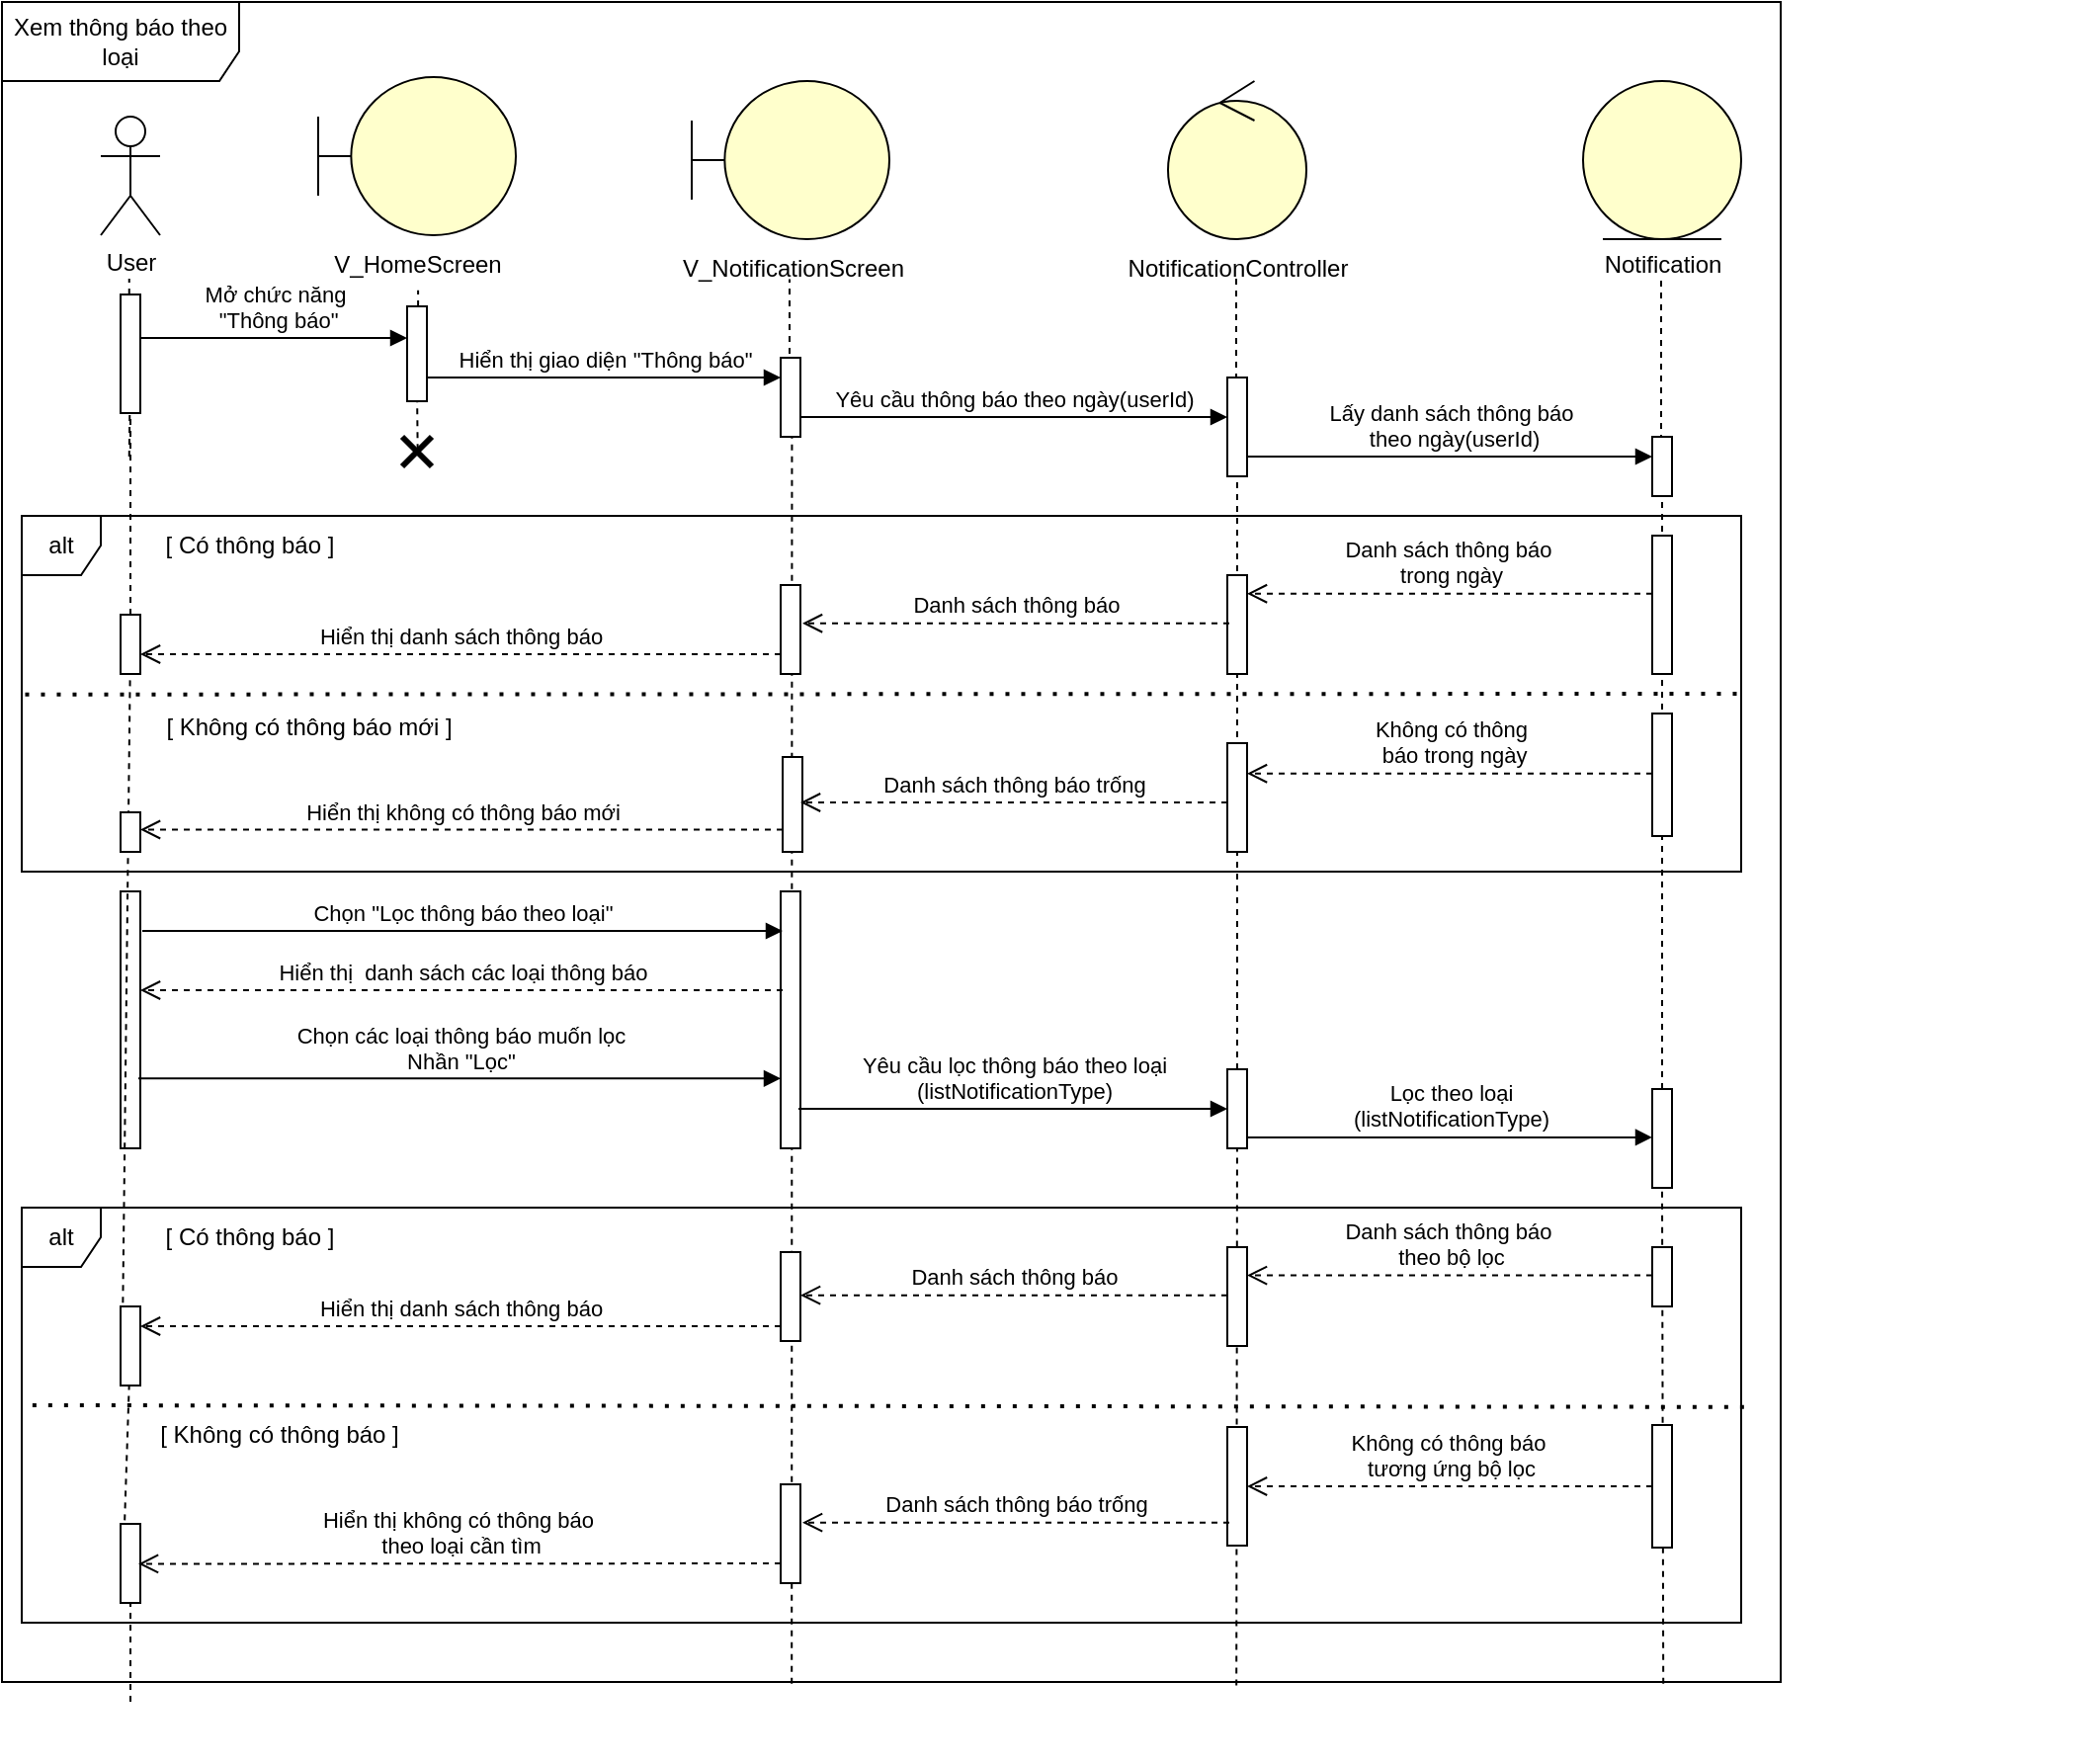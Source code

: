 <mxfile version="27.1.4">
  <diagram name="Trang-1" id="4qzQ0svcoJek6TvUi4AK">
    <mxGraphModel dx="1603" dy="865" grid="1" gridSize="10" guides="1" tooltips="1" connect="1" arrows="1" fold="1" page="1" pageScale="1" pageWidth="827" pageHeight="1169" math="0" shadow="0">
      <root>
        <mxCell id="0" />
        <mxCell id="1" parent="0" />
        <object label="User" id="_n2m5GrVwWuKr_edA70v-1">
          <mxCell style="shape=umlActor;verticalLabelPosition=bottom;verticalAlign=top;html=1;outlineConnect=0;" parent="1" vertex="1">
            <mxGeometry x="860" y="398" width="30" height="60" as="geometry" />
          </mxCell>
        </object>
        <mxCell id="_n2m5GrVwWuKr_edA70v-2" value="" style="endArrow=none;dashed=1;html=1;rounded=0;entryX=0.5;entryY=0.5;entryDx=0;entryDy=0;entryPerimeter=0;" parent="1" source="_n2m5GrVwWuKr_edA70v-63" edge="1">
          <mxGeometry width="50" height="50" relative="1" as="geometry">
            <mxPoint x="874.38" y="570" as="sourcePoint" />
            <mxPoint x="874.38" y="480" as="targetPoint" />
          </mxGeometry>
        </mxCell>
        <mxCell id="_n2m5GrVwWuKr_edA70v-3" value="&lt;div&gt;&amp;nbsp;&lt;/div&gt;" style="shape=umlBoundary;whiteSpace=wrap;html=1;fillColor=light-dark(#FFFFCC,#FFFFCC);" parent="1" vertex="1">
          <mxGeometry x="1159" y="380" width="100" height="80" as="geometry" />
        </mxCell>
        <mxCell id="_n2m5GrVwWuKr_edA70v-4" value="" style="endArrow=none;dashed=1;html=1;rounded=0;entryX=0.572;entryY=1.003;entryDx=0;entryDy=0;entryPerimeter=0;" parent="1" edge="1">
          <mxGeometry width="50" height="50" relative="1" as="geometry">
            <mxPoint x="1208.5" y="530" as="sourcePoint" />
            <mxPoint x="1208.5" y="480.24" as="targetPoint" />
          </mxGeometry>
        </mxCell>
        <mxCell id="_n2m5GrVwWuKr_edA70v-5" value="" style="ellipse;shape=umlControl;whiteSpace=wrap;html=1;fillColor=light-dark(#FFFFCC,#FFFFCC);" parent="1" vertex="1">
          <mxGeometry x="1400" y="380" width="70" height="80" as="geometry" />
        </mxCell>
        <mxCell id="_n2m5GrVwWuKr_edA70v-6" value="" style="endArrow=none;dashed=1;html=1;rounded=0;entryX=0.497;entryY=1.013;entryDx=0;entryDy=0;entryPerimeter=0;" parent="1" edge="1">
          <mxGeometry width="50" height="50" relative="1" as="geometry">
            <mxPoint x="1434.5" y="548.96" as="sourcePoint" />
            <mxPoint x="1434.5" y="480.0" as="targetPoint" />
          </mxGeometry>
        </mxCell>
        <mxCell id="_n2m5GrVwWuKr_edA70v-7" value="" style="ellipse;shape=umlEntity;whiteSpace=wrap;html=1;fillColor=light-dark(#FFFFCC,#FFFFCC);" parent="1" vertex="1">
          <mxGeometry x="1610" y="380" width="80" height="80" as="geometry" />
        </mxCell>
        <mxCell id="_n2m5GrVwWuKr_edA70v-8" value="" style="endArrow=none;dashed=1;html=1;rounded=0;entryX=0.5;entryY=1;entryDx=0;entryDy=0;" parent="1" edge="1">
          <mxGeometry width="50" height="50" relative="1" as="geometry">
            <mxPoint x="1649.5" y="580" as="sourcePoint" />
            <mxPoint x="1649.5" y="480" as="targetPoint" />
          </mxGeometry>
        </mxCell>
        <mxCell id="_n2m5GrVwWuKr_edA70v-9" value="" style="endArrow=none;dashed=1;html=1;rounded=0;entryX=0.5;entryY=0.5;entryDx=0;entryDy=0;entryPerimeter=0;" parent="1" source="_n2m5GrVwWuKr_edA70v-66" target="_n2m5GrVwWuKr_edA70v-63" edge="1">
          <mxGeometry width="50" height="50" relative="1" as="geometry">
            <mxPoint x="875" y="1521" as="sourcePoint" />
            <mxPoint x="1005" y="440" as="targetPoint" />
          </mxGeometry>
        </mxCell>
        <mxCell id="_n2m5GrVwWuKr_edA70v-10" value="" style="endArrow=none;dashed=1;html=1;rounded=0;entryX=0.572;entryY=1.003;entryDx=0;entryDy=0;entryPerimeter=0;exitX=0.444;exitY=1.001;exitDx=0;exitDy=0;exitPerimeter=0;" parent="1" source="_n2m5GrVwWuKr_edA70v-59" target="_n2m5GrVwWuKr_edA70v-11" edge="1">
          <mxGeometry width="50" height="50" relative="1" as="geometry">
            <mxPoint x="1209.72" y="700" as="sourcePoint" />
            <mxPoint x="1161" y="470" as="targetPoint" />
            <Array as="points" />
          </mxGeometry>
        </mxCell>
        <mxCell id="_n2m5GrVwWuKr_edA70v-11" value="" style="html=1;points=[[0,0,0,0,5],[0,1,0,0,-5],[1,0,0,0,5],[1,1,0,0,-5]];perimeter=orthogonalPerimeter;outlineConnect=0;targetShapes=umlLifeline;portConstraint=eastwest;newEdgeStyle={&quot;curved&quot;:0,&quot;rounded&quot;:0};" parent="1" vertex="1">
          <mxGeometry x="1204" y="520" width="10" height="40" as="geometry" />
        </mxCell>
        <mxCell id="_n2m5GrVwWuKr_edA70v-12" value="Hiển thị giao diện &quot;Thông báo&quot;" style="html=1;verticalAlign=bottom;endArrow=block;curved=0;rounded=0;" parent="1" target="_n2m5GrVwWuKr_edA70v-11" edge="1">
          <mxGeometry width="80" relative="1" as="geometry">
            <mxPoint x="1025" y="530" as="sourcePoint" />
            <mxPoint x="1170" y="530" as="targetPoint" />
          </mxGeometry>
        </mxCell>
        <mxCell id="_n2m5GrVwWuKr_edA70v-13" value="Yêu cầu thông báo theo ngày(userId)" style="html=1;verticalAlign=bottom;endArrow=block;curved=0;rounded=0;" parent="1" edge="1">
          <mxGeometry width="80" relative="1" as="geometry">
            <mxPoint x="1214" y="550" as="sourcePoint" />
            <mxPoint x="1430" y="550" as="targetPoint" />
          </mxGeometry>
        </mxCell>
        <mxCell id="_n2m5GrVwWuKr_edA70v-14" value="" style="endArrow=none;dashed=1;html=1;rounded=0;entryX=0.5;entryY=1;entryDx=0;entryDy=0;" parent="1" source="_n2m5GrVwWuKr_edA70v-39" target="_n2m5GrVwWuKr_edA70v-15" edge="1">
          <mxGeometry width="50" height="50" relative="1" as="geometry">
            <mxPoint x="1650" y="1180" as="sourcePoint" />
            <mxPoint x="1650" y="470" as="targetPoint" />
          </mxGeometry>
        </mxCell>
        <mxCell id="_n2m5GrVwWuKr_edA70v-15" value="" style="html=1;points=[[0,0,0,0,5],[0,1,0,0,-5],[1,0,0,0,5],[1,1,0,0,-5]];perimeter=orthogonalPerimeter;outlineConnect=0;targetShapes=umlLifeline;portConstraint=eastwest;newEdgeStyle={&quot;curved&quot;:0,&quot;rounded&quot;:0};" parent="1" vertex="1">
          <mxGeometry x="1645" y="560" width="10" height="30" as="geometry" />
        </mxCell>
        <mxCell id="_n2m5GrVwWuKr_edA70v-16" value="Lấy danh sách thông báo&lt;div&gt;&amp;nbsp;theo ngày(userId)&lt;/div&gt;" style="html=1;verticalAlign=bottom;endArrow=block;curved=0;rounded=0;" parent="1" source="_n2m5GrVwWuKr_edA70v-19" target="_n2m5GrVwWuKr_edA70v-15" edge="1">
          <mxGeometry width="80" relative="1" as="geometry">
            <mxPoint x="1440" y="570" as="sourcePoint" />
            <mxPoint x="1520" y="570" as="targetPoint" />
            <Array as="points">
              <mxPoint x="1530" y="570" />
            </Array>
          </mxGeometry>
        </mxCell>
        <mxCell id="_n2m5GrVwWuKr_edA70v-17" value="" style="html=1;verticalAlign=bottom;endArrow=block;curved=0;rounded=0;" parent="1" target="_n2m5GrVwWuKr_edA70v-19" edge="1">
          <mxGeometry width="80" relative="1" as="geometry">
            <mxPoint x="1440" y="570" as="sourcePoint" />
            <mxPoint x="1645" y="570" as="targetPoint" />
          </mxGeometry>
        </mxCell>
        <mxCell id="_n2m5GrVwWuKr_edA70v-18" value="" style="endArrow=none;dashed=1;html=1;rounded=0;entryX=0.497;entryY=1.013;entryDx=0;entryDy=0;entryPerimeter=0;" parent="1" source="_n2m5GrVwWuKr_edA70v-37" target="_n2m5GrVwWuKr_edA70v-19" edge="1">
          <mxGeometry width="50" height="50" relative="1" as="geometry">
            <mxPoint x="1435" y="1190" as="sourcePoint" />
            <mxPoint x="1435" y="471" as="targetPoint" />
          </mxGeometry>
        </mxCell>
        <mxCell id="_n2m5GrVwWuKr_edA70v-19" value="" style="html=1;points=[[0,0,0,0,5],[0,1,0,0,-5],[1,0,0,0,5],[1,1,0,0,-5]];perimeter=orthogonalPerimeter;outlineConnect=0;targetShapes=umlLifeline;portConstraint=eastwest;newEdgeStyle={&quot;curved&quot;:0,&quot;rounded&quot;:0};" parent="1" vertex="1">
          <mxGeometry x="1430" y="530" width="10" height="50" as="geometry" />
        </mxCell>
        <mxCell id="_n2m5GrVwWuKr_edA70v-20" value="alt" style="shape=umlFrame;whiteSpace=wrap;html=1;pointerEvents=0;width=40;height=30;" parent="1" vertex="1">
          <mxGeometry x="820" y="600" width="870" height="180" as="geometry" />
        </mxCell>
        <mxCell id="_n2m5GrVwWuKr_edA70v-21" value="[ Có thông báo ]" style="text;html=1;align=center;verticalAlign=middle;resizable=0;points=[];autosize=1;strokeColor=none;fillColor=none;" parent="1" vertex="1">
          <mxGeometry x="880" y="600" width="110" height="30" as="geometry" />
        </mxCell>
        <mxCell id="_n2m5GrVwWuKr_edA70v-22" value="" style="html=1;points=[[0,0,0,0,5],[0,1,0,0,-5],[1,0,0,0,5],[1,1,0,0,-5]];perimeter=orthogonalPerimeter;outlineConnect=0;targetShapes=umlLifeline;portConstraint=eastwest;newEdgeStyle={&quot;curved&quot;:0,&quot;rounded&quot;:0};" parent="1" vertex="1">
          <mxGeometry x="1645" y="610" width="10" height="70" as="geometry" />
        </mxCell>
        <mxCell id="_n2m5GrVwWuKr_edA70v-23" value="" style="html=1;points=[[0,0,0,0,5],[0,1,0,0,-5],[1,0,0,0,5],[1,1,0,0,-5]];perimeter=orthogonalPerimeter;outlineConnect=0;targetShapes=umlLifeline;portConstraint=eastwest;newEdgeStyle={&quot;curved&quot;:0,&quot;rounded&quot;:0};" parent="1" vertex="1">
          <mxGeometry x="1430" y="630" width="10" height="50" as="geometry" />
        </mxCell>
        <mxCell id="_n2m5GrVwWuKr_edA70v-24" value="Danh sách thông báo&amp;nbsp;&lt;br&gt;trong ngày" style="html=1;verticalAlign=bottom;endArrow=open;dashed=1;endSize=8;curved=0;rounded=0;" parent="1" edge="1">
          <mxGeometry relative="1" as="geometry">
            <mxPoint x="1645" y="639.38" as="sourcePoint" />
            <mxPoint x="1440" y="639.38" as="targetPoint" />
          </mxGeometry>
        </mxCell>
        <mxCell id="_n2m5GrVwWuKr_edA70v-25" value="" style="html=1;points=[[0,0,0,0,5],[0,1,0,0,-5],[1,0,0,0,5],[1,1,0,0,-5]];perimeter=orthogonalPerimeter;outlineConnect=0;targetShapes=umlLifeline;portConstraint=eastwest;newEdgeStyle={&quot;curved&quot;:0,&quot;rounded&quot;:0};" parent="1" vertex="1">
          <mxGeometry x="1204" y="635" width="10" height="45" as="geometry" />
        </mxCell>
        <mxCell id="_n2m5GrVwWuKr_edA70v-26" value="Danh sách thông báo" style="html=1;verticalAlign=bottom;endArrow=open;dashed=1;endSize=8;curved=0;rounded=0;" parent="1" edge="1">
          <mxGeometry relative="1" as="geometry">
            <mxPoint x="1431" y="654.37" as="sourcePoint" />
            <mxPoint x="1215" y="654.37" as="targetPoint" />
          </mxGeometry>
        </mxCell>
        <mxCell id="_n2m5GrVwWuKr_edA70v-27" value="" style="endArrow=none;dashed=1;html=1;dashPattern=1 3;strokeWidth=2;rounded=0;entryX=1.001;entryY=0.58;entryDx=0;entryDy=0;entryPerimeter=0;exitX=0.002;exitY=0.502;exitDx=0;exitDy=0;exitPerimeter=0;" parent="1" source="_n2m5GrVwWuKr_edA70v-20" edge="1">
          <mxGeometry width="50" height="50" relative="1" as="geometry">
            <mxPoint x="850" y="690" as="sourcePoint" />
            <mxPoint x="1689.369" y="690" as="targetPoint" />
          </mxGeometry>
        </mxCell>
        <mxCell id="_n2m5GrVwWuKr_edA70v-28" value="[ Không có thông báo mới ]" style="text;html=1;align=center;verticalAlign=middle;resizable=0;points=[];autosize=1;strokeColor=none;fillColor=none;" parent="1" vertex="1">
          <mxGeometry x="880" y="692" width="170" height="30" as="geometry" />
        </mxCell>
        <mxCell id="_n2m5GrVwWuKr_edA70v-29" value="" style="html=1;points=[[0,0,0,0,5],[0,1,0,0,-5],[1,0,0,0,5],[1,1,0,0,-5]];perimeter=orthogonalPerimeter;outlineConnect=0;targetShapes=umlLifeline;portConstraint=eastwest;newEdgeStyle={&quot;curved&quot;:0,&quot;rounded&quot;:0};" parent="1" vertex="1">
          <mxGeometry x="1645" y="700" width="10" height="62" as="geometry" />
        </mxCell>
        <mxCell id="_n2m5GrVwWuKr_edA70v-30" value="" style="html=1;points=[[0,0,0,0,5],[0,1,0,0,-5],[1,0,0,0,5],[1,1,0,0,-5]];perimeter=orthogonalPerimeter;outlineConnect=0;targetShapes=umlLifeline;portConstraint=eastwest;newEdgeStyle={&quot;curved&quot;:0,&quot;rounded&quot;:0};" parent="1" vertex="1">
          <mxGeometry x="1430" y="715" width="10" height="55" as="geometry" />
        </mxCell>
        <mxCell id="_n2m5GrVwWuKr_edA70v-31" value="" style="html=1;points=[[0,0,0,0,5],[0,1,0,0,-5],[1,0,0,0,5],[1,1,0,0,-5]];perimeter=orthogonalPerimeter;outlineConnect=0;targetShapes=umlLifeline;portConstraint=eastwest;newEdgeStyle={&quot;curved&quot;:0,&quot;rounded&quot;:0};" parent="1" vertex="1">
          <mxGeometry x="1205" y="722" width="10" height="48" as="geometry" />
        </mxCell>
        <mxCell id="_n2m5GrVwWuKr_edA70v-32" value="Không có thông&lt;div&gt;&amp;nbsp;báo&lt;span style=&quot;background-color: light-dark(#ffffff, var(--ge-dark-color, #121212)); color: light-dark(rgb(0, 0, 0), rgb(255, 255, 255));&quot;&gt;&amp;nbsp;trong ngày&lt;/span&gt;&lt;/div&gt;" style="html=1;verticalAlign=bottom;endArrow=open;dashed=1;endSize=8;curved=0;rounded=0;" parent="1" target="_n2m5GrVwWuKr_edA70v-30" edge="1">
          <mxGeometry relative="1" as="geometry">
            <mxPoint x="1645" y="730.38" as="sourcePoint" />
            <mxPoint x="1445" y="730.38" as="targetPoint" />
          </mxGeometry>
        </mxCell>
        <mxCell id="_n2m5GrVwWuKr_edA70v-33" value="Danh sách thông báo trống" style="html=1;verticalAlign=bottom;endArrow=open;dashed=1;endSize=8;curved=0;rounded=0;" parent="1" edge="1">
          <mxGeometry relative="1" as="geometry">
            <mxPoint x="1430" y="745" as="sourcePoint" />
            <mxPoint x="1214" y="745" as="targetPoint" />
          </mxGeometry>
        </mxCell>
        <mxCell id="_n2m5GrVwWuKr_edA70v-34" value="" style="html=1;points=[[0,0,0,0,5],[0,1,0,0,-5],[1,0,0,0,5],[1,1,0,0,-5]];perimeter=orthogonalPerimeter;outlineConnect=0;targetShapes=umlLifeline;portConstraint=eastwest;newEdgeStyle={&quot;curved&quot;:0,&quot;rounded&quot;:0};" parent="1" vertex="1">
          <mxGeometry x="1204" y="790" width="10" height="130" as="geometry" />
        </mxCell>
        <mxCell id="_n2m5GrVwWuKr_edA70v-35" value="" style="html=1;points=[[0,0,0,0,5],[0,1,0,0,-5],[1,0,0,0,5],[1,1,0,0,-5]];perimeter=orthogonalPerimeter;outlineConnect=0;targetShapes=umlLifeline;portConstraint=eastwest;newEdgeStyle={&quot;curved&quot;:0,&quot;rounded&quot;:0};" parent="1" vertex="1">
          <mxGeometry x="870" y="790" width="10" height="130" as="geometry" />
        </mxCell>
        <mxCell id="_n2m5GrVwWuKr_edA70v-36" value="" style="endArrow=none;dashed=1;html=1;rounded=0;entryX=0.497;entryY=1.013;entryDx=0;entryDy=0;entryPerimeter=0;exitX=0.694;exitY=1.002;exitDx=0;exitDy=0;exitPerimeter=0;" parent="1" source="_n2m5GrVwWuKr_edA70v-59" target="_n2m5GrVwWuKr_edA70v-37" edge="1">
          <mxGeometry width="50" height="50" relative="1" as="geometry">
            <mxPoint x="1434.97" y="1500" as="sourcePoint" />
            <mxPoint x="1435" y="581" as="targetPoint" />
          </mxGeometry>
        </mxCell>
        <mxCell id="_n2m5GrVwWuKr_edA70v-37" value="" style="html=1;points=[[0,0,0,0,5],[0,1,0,0,-5],[1,0,0,0,5],[1,1,0,0,-5]];perimeter=orthogonalPerimeter;outlineConnect=0;targetShapes=umlLifeline;portConstraint=eastwest;newEdgeStyle={&quot;curved&quot;:0,&quot;rounded&quot;:0};" parent="1" vertex="1">
          <mxGeometry x="1430" y="880" width="10" height="40" as="geometry" />
        </mxCell>
        <mxCell id="_n2m5GrVwWuKr_edA70v-38" value="" style="endArrow=none;dashed=1;html=1;rounded=0;entryX=0.5;entryY=1;entryDx=0;entryDy=0;exitX=0.934;exitY=1.001;exitDx=0;exitDy=0;exitPerimeter=0;" parent="1" source="_n2m5GrVwWuKr_edA70v-59" target="_n2m5GrVwWuKr_edA70v-39" edge="1">
          <mxGeometry width="50" height="50" relative="1" as="geometry">
            <mxPoint x="1650" y="1530.0" as="sourcePoint" />
            <mxPoint x="1650" y="610" as="targetPoint" />
          </mxGeometry>
        </mxCell>
        <mxCell id="_n2m5GrVwWuKr_edA70v-39" value="" style="html=1;points=[[0,0,0,0,5],[0,1,0,0,-5],[1,0,0,0,5],[1,1,0,0,-5]];perimeter=orthogonalPerimeter;outlineConnect=0;targetShapes=umlLifeline;portConstraint=eastwest;newEdgeStyle={&quot;curved&quot;:0,&quot;rounded&quot;:0};" parent="1" vertex="1">
          <mxGeometry x="1645" y="890" width="10" height="50" as="geometry" />
        </mxCell>
        <mxCell id="_n2m5GrVwWuKr_edA70v-40" value="Chọn &quot;Lọc thông báo theo loại&quot;" style="html=1;verticalAlign=bottom;endArrow=block;curved=0;rounded=0;" parent="1" edge="1">
          <mxGeometry width="80" relative="1" as="geometry">
            <mxPoint x="881" y="810" as="sourcePoint" />
            <mxPoint x="1205" y="810" as="targetPoint" />
          </mxGeometry>
        </mxCell>
        <mxCell id="_n2m5GrVwWuKr_edA70v-41" value="Chọn các loại thông báo muốn lọc&lt;br&gt;Nhần &quot;Lọc&quot;" style="html=1;verticalAlign=bottom;endArrow=block;curved=0;rounded=0;" parent="1" edge="1">
          <mxGeometry width="80" relative="1" as="geometry">
            <mxPoint x="879" y="884.68" as="sourcePoint" />
            <mxPoint x="1204" y="884.68" as="targetPoint" />
          </mxGeometry>
        </mxCell>
        <mxCell id="_n2m5GrVwWuKr_edA70v-42" value="Yêu cầu lọc thông báo theo loại&lt;br&gt;(listNotificationType)" style="html=1;verticalAlign=bottom;endArrow=block;curved=0;rounded=0;" parent="1" edge="1">
          <mxGeometry width="80" relative="1" as="geometry">
            <mxPoint x="1213" y="900" as="sourcePoint" />
            <mxPoint x="1430" y="900" as="targetPoint" />
          </mxGeometry>
        </mxCell>
        <mxCell id="_n2m5GrVwWuKr_edA70v-43" value="Lọc theo loại&lt;br&gt;(listNotificationType)" style="html=1;verticalAlign=bottom;endArrow=block;curved=0;rounded=0;" parent="1" edge="1">
          <mxGeometry width="80" relative="1" as="geometry">
            <mxPoint x="1440" y="914.44" as="sourcePoint" />
            <mxPoint x="1645" y="914.44" as="targetPoint" />
          </mxGeometry>
        </mxCell>
        <mxCell id="_n2m5GrVwWuKr_edA70v-44" value="alt" style="shape=umlFrame;whiteSpace=wrap;html=1;pointerEvents=0;width=40;height=30;" parent="1" vertex="1">
          <mxGeometry x="820" y="950" width="870" height="210" as="geometry" />
        </mxCell>
        <mxCell id="_n2m5GrVwWuKr_edA70v-45" value="[ Có thông báo ]" style="text;html=1;align=center;verticalAlign=middle;resizable=0;points=[];autosize=1;strokeColor=none;fillColor=none;" parent="1" vertex="1">
          <mxGeometry x="880" y="950" width="110" height="30" as="geometry" />
        </mxCell>
        <mxCell id="_n2m5GrVwWuKr_edA70v-46" value="" style="html=1;points=[[0,0,0,0,5],[0,1,0,0,-5],[1,0,0,0,5],[1,1,0,0,-5]];perimeter=orthogonalPerimeter;outlineConnect=0;targetShapes=umlLifeline;portConstraint=eastwest;newEdgeStyle={&quot;curved&quot;:0,&quot;rounded&quot;:0};" parent="1" vertex="1">
          <mxGeometry x="1645" y="970" width="10" height="30" as="geometry" />
        </mxCell>
        <mxCell id="_n2m5GrVwWuKr_edA70v-47" value="" style="html=1;points=[[0,0,0,0,5],[0,1,0,0,-5],[1,0,0,0,5],[1,1,0,0,-5]];perimeter=orthogonalPerimeter;outlineConnect=0;targetShapes=umlLifeline;portConstraint=eastwest;newEdgeStyle={&quot;curved&quot;:0,&quot;rounded&quot;:0};" parent="1" vertex="1">
          <mxGeometry x="1430" y="970" width="10" height="50" as="geometry" />
        </mxCell>
        <mxCell id="_n2m5GrVwWuKr_edA70v-48" value="Danh sách thông báo&amp;nbsp;&lt;br&gt;theo bộ lọc" style="html=1;verticalAlign=bottom;endArrow=open;dashed=1;endSize=8;curved=0;rounded=0;" parent="1" edge="1">
          <mxGeometry relative="1" as="geometry">
            <mxPoint x="1645" y="984.29" as="sourcePoint" />
            <mxPoint x="1440" y="984.29" as="targetPoint" />
          </mxGeometry>
        </mxCell>
        <mxCell id="_n2m5GrVwWuKr_edA70v-49" value="" style="html=1;points=[[0,0,0,0,5],[0,1,0,0,-5],[1,0,0,0,5],[1,1,0,0,-5]];perimeter=orthogonalPerimeter;outlineConnect=0;targetShapes=umlLifeline;portConstraint=eastwest;newEdgeStyle={&quot;curved&quot;:0,&quot;rounded&quot;:0};" parent="1" vertex="1">
          <mxGeometry x="1204" y="972.5" width="10" height="45" as="geometry" />
        </mxCell>
        <mxCell id="_n2m5GrVwWuKr_edA70v-50" value="" style="endArrow=none;dashed=1;html=1;dashPattern=1 3;strokeWidth=2;rounded=0;entryX=1;entryY=0.547;entryDx=0;entryDy=0;entryPerimeter=0;exitX=0.001;exitY=0.544;exitDx=0;exitDy=0;exitPerimeter=0;" parent="1" edge="1">
          <mxGeometry width="50" height="50" relative="1" as="geometry">
            <mxPoint x="825.43" y="1050" as="sourcePoint" />
            <mxPoint x="1694.56" y="1050.87" as="targetPoint" />
          </mxGeometry>
        </mxCell>
        <mxCell id="_n2m5GrVwWuKr_edA70v-51" value="[ Không có thông báo ]" style="text;html=1;align=center;verticalAlign=middle;resizable=0;points=[];autosize=1;strokeColor=none;fillColor=none;" parent="1" vertex="1">
          <mxGeometry x="880" y="1050" width="140" height="30" as="geometry" />
        </mxCell>
        <mxCell id="_n2m5GrVwWuKr_edA70v-52" value="" style="html=1;points=[[0,0,0,0,5],[0,1,0,0,-5],[1,0,0,0,5],[1,1,0,0,-5]];perimeter=orthogonalPerimeter;outlineConnect=0;targetShapes=umlLifeline;portConstraint=eastwest;newEdgeStyle={&quot;curved&quot;:0,&quot;rounded&quot;:0};" parent="1" vertex="1">
          <mxGeometry x="1645" y="1060" width="10" height="62" as="geometry" />
        </mxCell>
        <mxCell id="_n2m5GrVwWuKr_edA70v-53" value="" style="html=1;points=[[0,0,0,0,5],[0,1,0,0,-5],[1,0,0,0,5],[1,1,0,0,-5]];perimeter=orthogonalPerimeter;outlineConnect=0;targetShapes=umlLifeline;portConstraint=eastwest;newEdgeStyle={&quot;curved&quot;:0,&quot;rounded&quot;:0};" parent="1" vertex="1">
          <mxGeometry x="1430" y="1061" width="10" height="60" as="geometry" />
        </mxCell>
        <mxCell id="_n2m5GrVwWuKr_edA70v-54" value="Không có thông&amp;nbsp;&lt;span style=&quot;background-color: light-dark(#ffffff, var(--ge-dark-color, #121212)); color: light-dark(rgb(0, 0, 0), rgb(255, 255, 255));&quot;&gt;báo&lt;/span&gt;&lt;span style=&quot;color: light-dark(rgb(0, 0, 0), rgb(255, 255, 255)); background-color: light-dark(#ffffff, var(--ge-dark-color, #121212));&quot;&gt;&amp;nbsp;&lt;/span&gt;&lt;div&gt;&lt;span style=&quot;color: light-dark(rgb(0, 0, 0), rgb(255, 255, 255)); background-color: light-dark(#ffffff, var(--ge-dark-color, #121212));&quot;&gt;tương ứng bộ lọc&lt;/span&gt;&lt;/div&gt;" style="html=1;verticalAlign=bottom;endArrow=open;dashed=1;endSize=8;curved=0;rounded=0;" parent="1" source="_n2m5GrVwWuKr_edA70v-52" target="_n2m5GrVwWuKr_edA70v-53" edge="1">
          <mxGeometry relative="1" as="geometry">
            <mxPoint x="1620" y="1150" as="sourcePoint" />
            <mxPoint x="1560" y="1397.33" as="targetPoint" />
          </mxGeometry>
        </mxCell>
        <mxCell id="_n2m5GrVwWuKr_edA70v-55" value="" style="html=1;verticalAlign=bottom;endArrow=open;dashed=1;endSize=8;curved=0;rounded=0;" parent="1" edge="1">
          <mxGeometry relative="1" as="geometry">
            <mxPoint x="1855" y="1220" as="sourcePoint" />
            <mxPoint x="1855" y="1220" as="targetPoint" />
          </mxGeometry>
        </mxCell>
        <mxCell id="_n2m5GrVwWuKr_edA70v-56" value="V_NotificationScreen" style="text;html=1;align=center;verticalAlign=middle;resizable=0;points=[];autosize=1;strokeColor=none;fillColor=none;" parent="1" vertex="1">
          <mxGeometry x="1140" y="460" width="140" height="30" as="geometry" />
        </mxCell>
        <mxCell id="_n2m5GrVwWuKr_edA70v-57" value="&lt;span style=&quot;text-wrap-mode: wrap;&quot;&gt;Notification&lt;/span&gt;&lt;span style=&quot;text-wrap-mode: wrap; background-color: transparent; color: light-dark(rgb(0, 0, 0), rgb(255, 255, 255));&quot;&gt;Controller&lt;/span&gt;" style="text;html=1;align=center;verticalAlign=middle;resizable=0;points=[];autosize=1;strokeColor=none;fillColor=none;" parent="1" vertex="1">
          <mxGeometry x="1370" y="460" width="130" height="30" as="geometry" />
        </mxCell>
        <mxCell id="_n2m5GrVwWuKr_edA70v-58" value="&lt;span style=&quot;text-wrap-mode: wrap;&quot;&gt;Notification&lt;/span&gt;" style="text;html=1;align=center;verticalAlign=middle;resizable=0;points=[];autosize=1;strokeColor=none;fillColor=none;" parent="1" vertex="1">
          <mxGeometry x="1610" y="458" width="80" height="30" as="geometry" />
        </mxCell>
        <mxCell id="_n2m5GrVwWuKr_edA70v-59" value="Xem thông báo theo loại" style="shape=umlFrame;whiteSpace=wrap;html=1;pointerEvents=0;width=120;height=40;" parent="1" vertex="1">
          <mxGeometry x="810" y="340" width="900" height="850" as="geometry" />
        </mxCell>
        <mxCell id="_n2m5GrVwWuKr_edA70v-60" value="Hiển thị danh sách thông báo" style="html=1;verticalAlign=bottom;endArrow=open;dashed=1;endSize=8;curved=0;rounded=0;" parent="1" target="_n2m5GrVwWuKr_edA70v-66" edge="1">
          <mxGeometry relative="1" as="geometry">
            <mxPoint x="1204" y="670" as="sourcePoint" />
            <mxPoint x="1124" y="670" as="targetPoint" />
          </mxGeometry>
        </mxCell>
        <mxCell id="_n2m5GrVwWuKr_edA70v-61" value="Hiển thị không có thông báo mới" style="html=1;verticalAlign=bottom;endArrow=open;dashed=1;endSize=8;curved=0;rounded=0;" parent="1" target="_n2m5GrVwWuKr_edA70v-67" edge="1">
          <mxGeometry relative="1" as="geometry">
            <mxPoint x="1205" y="758.75" as="sourcePoint" />
            <mxPoint x="1125" y="758.75" as="targetPoint" />
          </mxGeometry>
        </mxCell>
        <mxCell id="_n2m5GrVwWuKr_edA70v-62" value="" style="endArrow=none;dashed=1;html=1;rounded=0;entryX=0.5;entryY=0.5;entryDx=0;entryDy=0;entryPerimeter=0;" parent="1" target="_n2m5GrVwWuKr_edA70v-63" edge="1">
          <mxGeometry width="50" height="50" relative="1" as="geometry">
            <mxPoint x="874.38" y="570" as="sourcePoint" />
            <mxPoint x="874.38" y="480" as="targetPoint" />
          </mxGeometry>
        </mxCell>
        <mxCell id="_n2m5GrVwWuKr_edA70v-63" value="" style="html=1;points=[[0,0,0,0,5],[0,1,0,0,-5],[1,0,0,0,5],[1,1,0,0,-5]];perimeter=orthogonalPerimeter;outlineConnect=0;targetShapes=umlLifeline;portConstraint=eastwest;newEdgeStyle={&quot;curved&quot;:0,&quot;rounded&quot;:0};" parent="1" vertex="1">
          <mxGeometry x="870" y="488" width="10" height="60" as="geometry" />
        </mxCell>
        <mxCell id="_n2m5GrVwWuKr_edA70v-64" value="&lt;div&gt;&amp;nbsp;&lt;/div&gt;" style="shape=umlBoundary;whiteSpace=wrap;html=1;fillColor=light-dark(#FFFFCC,#FFFFCC);" parent="1" vertex="1">
          <mxGeometry x="970" y="378" width="100" height="80" as="geometry" />
        </mxCell>
        <mxCell id="_n2m5GrVwWuKr_edA70v-65" value="" style="endArrow=none;dashed=1;html=1;rounded=0;entryX=0.5;entryY=0.5;entryDx=0;entryDy=0;entryPerimeter=0;exitX=0.07;exitY=1.004;exitDx=0;exitDy=0;exitPerimeter=0;" parent="1" source="_n2m5GrVwWuKr_edA70v-78" target="_n2m5GrVwWuKr_edA70v-66" edge="1">
          <mxGeometry width="50" height="50" relative="1" as="geometry">
            <mxPoint x="875" y="1521" as="sourcePoint" />
            <mxPoint x="875" y="550" as="targetPoint" />
          </mxGeometry>
        </mxCell>
        <mxCell id="_n2m5GrVwWuKr_edA70v-66" value="" style="html=1;points=[[0,0,0,0,5],[0,1,0,0,-5],[1,0,0,0,5],[1,1,0,0,-5]];perimeter=orthogonalPerimeter;outlineConnect=0;targetShapes=umlLifeline;portConstraint=eastwest;newEdgeStyle={&quot;curved&quot;:0,&quot;rounded&quot;:0};" parent="1" vertex="1">
          <mxGeometry x="870" y="650" width="10" height="30" as="geometry" />
        </mxCell>
        <mxCell id="_n2m5GrVwWuKr_edA70v-67" value="" style="html=1;points=[[0,0,0,0,5],[0,1,0,0,-5],[1,0,0,0,5],[1,1,0,0,-5]];perimeter=orthogonalPerimeter;outlineConnect=0;targetShapes=umlLifeline;portConstraint=eastwest;newEdgeStyle={&quot;curved&quot;:0,&quot;rounded&quot;:0};" parent="1" vertex="1">
          <mxGeometry x="870" y="750" width="10" height="20" as="geometry" />
        </mxCell>
        <mxCell id="_n2m5GrVwWuKr_edA70v-68" value="V_HomeScreen" style="text;html=1;align=center;verticalAlign=middle;resizable=0;points=[];autosize=1;strokeColor=none;fillColor=none;" parent="1" vertex="1">
          <mxGeometry x="965" y="458" width="110" height="30" as="geometry" />
        </mxCell>
        <mxCell id="_n2m5GrVwWuKr_edA70v-69" value="" style="endArrow=none;dashed=1;html=1;rounded=0;entryX=0.505;entryY=0.931;entryDx=0;entryDy=0;entryPerimeter=0;" parent="1" source="_n2m5GrVwWuKr_edA70v-71" target="_n2m5GrVwWuKr_edA70v-68" edge="1">
          <mxGeometry width="50" height="50" relative="1" as="geometry">
            <mxPoint x="1019.33" y="580" as="sourcePoint" />
            <mxPoint x="1019.33" y="530.24" as="targetPoint" />
          </mxGeometry>
        </mxCell>
        <mxCell id="_n2m5GrVwWuKr_edA70v-70" value="" style="endArrow=none;dashed=1;html=1;rounded=0;entryX=0.505;entryY=0.931;entryDx=0;entryDy=0;entryPerimeter=0;exitX=0.522;exitY=0.438;exitDx=0;exitDy=0;exitPerimeter=0;" parent="1" source="_n2m5GrVwWuKr_edA70v-73" target="_n2m5GrVwWuKr_edA70v-71" edge="1">
          <mxGeometry width="50" height="50" relative="1" as="geometry">
            <mxPoint x="1019.33" y="580" as="sourcePoint" />
            <mxPoint x="1021" y="486" as="targetPoint" />
          </mxGeometry>
        </mxCell>
        <mxCell id="_n2m5GrVwWuKr_edA70v-71" value="" style="html=1;points=[[0,0,0,0,5],[0,1,0,0,-5],[1,0,0,0,5],[1,1,0,0,-5]];perimeter=orthogonalPerimeter;outlineConnect=0;targetShapes=umlLifeline;portConstraint=eastwest;newEdgeStyle={&quot;curved&quot;:0,&quot;rounded&quot;:0};" parent="1" vertex="1">
          <mxGeometry x="1015" y="494" width="10" height="48" as="geometry" />
        </mxCell>
        <mxCell id="_n2m5GrVwWuKr_edA70v-72" value="Mở chức năng&lt;div&gt;&amp;nbsp;&quot;Thông báo&quot;&lt;/div&gt;" style="html=1;verticalAlign=bottom;endArrow=block;curved=0;rounded=0;" parent="1" target="_n2m5GrVwWuKr_edA70v-71" edge="1">
          <mxGeometry width="80" relative="1" as="geometry">
            <mxPoint x="880" y="510" as="sourcePoint" />
            <mxPoint x="960" y="510" as="targetPoint" />
          </mxGeometry>
        </mxCell>
        <mxCell id="_n2m5GrVwWuKr_edA70v-73" value="" style="shape=umlDestroy;whiteSpace=wrap;html=1;strokeWidth=3;targetShapes=umlLifeline;" parent="1" vertex="1">
          <mxGeometry x="1012.5" y="560" width="15" height="15" as="geometry" />
        </mxCell>
        <mxCell id="_n2m5GrVwWuKr_edA70v-74" value="Hiển thị&amp;nbsp; danh sách các loại thông báo" style="html=1;verticalAlign=bottom;endArrow=open;dashed=1;endSize=8;curved=0;rounded=0;" parent="1" target="_n2m5GrVwWuKr_edA70v-35" edge="1">
          <mxGeometry relative="1" as="geometry">
            <mxPoint x="1205" y="840" as="sourcePoint" />
            <mxPoint x="1125" y="840" as="targetPoint" />
          </mxGeometry>
        </mxCell>
        <mxCell id="_n2m5GrVwWuKr_edA70v-75" value="Danh sách thông báo" style="html=1;verticalAlign=bottom;endArrow=open;dashed=1;endSize=8;curved=0;rounded=0;" parent="1" edge="1">
          <mxGeometry relative="1" as="geometry">
            <mxPoint x="1430" y="994.33" as="sourcePoint" />
            <mxPoint x="1214" y="994.33" as="targetPoint" />
          </mxGeometry>
        </mxCell>
        <mxCell id="_n2m5GrVwWuKr_edA70v-76" value="Hiển thị danh sách thông báo" style="html=1;verticalAlign=bottom;endArrow=open;dashed=1;endSize=8;curved=0;rounded=0;" parent="1" edge="1">
          <mxGeometry relative="1" as="geometry">
            <mxPoint x="1204" y="1010" as="sourcePoint" />
            <mxPoint x="880" y="1010" as="targetPoint" />
          </mxGeometry>
        </mxCell>
        <mxCell id="_n2m5GrVwWuKr_edA70v-77" value="" style="endArrow=none;dashed=1;html=1;rounded=0;entryX=0.5;entryY=0.5;entryDx=0;entryDy=0;entryPerimeter=0;exitX=0.07;exitY=1.004;exitDx=0;exitDy=0;exitPerimeter=0;" parent="1" source="_n2m5GrVwWuKr_edA70v-81" target="_n2m5GrVwWuKr_edA70v-78" edge="1">
          <mxGeometry width="50" height="50" relative="1" as="geometry">
            <mxPoint x="873" y="1525" as="sourcePoint" />
            <mxPoint x="875" y="665" as="targetPoint" />
          </mxGeometry>
        </mxCell>
        <mxCell id="_n2m5GrVwWuKr_edA70v-78" value="" style="html=1;points=[[0,0,0,0,5],[0,1,0,0,-5],[1,0,0,0,5],[1,1,0,0,-5]];perimeter=orthogonalPerimeter;outlineConnect=0;targetShapes=umlLifeline;portConstraint=eastwest;newEdgeStyle={&quot;curved&quot;:0,&quot;rounded&quot;:0};" parent="1" vertex="1">
          <mxGeometry x="870" y="1000" width="10" height="40" as="geometry" />
        </mxCell>
        <mxCell id="_n2m5GrVwWuKr_edA70v-79" value="" style="html=1;points=[[0,0,0,0,5],[0,1,0,0,-5],[1,0,0,0,5],[1,1,0,0,-5]];perimeter=orthogonalPerimeter;outlineConnect=0;targetShapes=umlLifeline;portConstraint=eastwest;newEdgeStyle={&quot;curved&quot;:0,&quot;rounded&quot;:0};" parent="1" vertex="1">
          <mxGeometry x="1204" y="1090" width="10" height="50" as="geometry" />
        </mxCell>
        <mxCell id="_n2m5GrVwWuKr_edA70v-80" value="" style="endArrow=none;dashed=1;html=1;rounded=0;entryX=0.5;entryY=0.5;entryDx=0;entryDy=0;entryPerimeter=0;" parent="1" target="_n2m5GrVwWuKr_edA70v-81" edge="1">
          <mxGeometry width="50" height="50" relative="1" as="geometry">
            <mxPoint x="875" y="1200" as="sourcePoint" />
            <mxPoint x="875" y="1020" as="targetPoint" />
          </mxGeometry>
        </mxCell>
        <mxCell id="_n2m5GrVwWuKr_edA70v-81" value="" style="html=1;points=[[0,0,0,0,5],[0,1,0,0,-5],[1,0,0,0,5],[1,1,0,0,-5]];perimeter=orthogonalPerimeter;outlineConnect=0;targetShapes=umlLifeline;portConstraint=eastwest;newEdgeStyle={&quot;curved&quot;:0,&quot;rounded&quot;:0};" parent="1" vertex="1">
          <mxGeometry x="870" y="1110" width="10" height="40" as="geometry" />
        </mxCell>
        <mxCell id="_n2m5GrVwWuKr_edA70v-82" value="Danh sách thông báo trống" style="html=1;verticalAlign=bottom;endArrow=open;dashed=1;endSize=8;curved=0;rounded=0;" parent="1" edge="1">
          <mxGeometry relative="1" as="geometry">
            <mxPoint x="1431" y="1109.33" as="sourcePoint" />
            <mxPoint x="1215" y="1109.33" as="targetPoint" />
          </mxGeometry>
        </mxCell>
        <mxCell id="_n2m5GrVwWuKr_edA70v-83" value="Hiển thị không có thông báo&amp;nbsp;&lt;br&gt;theo loại cần tìm" style="html=1;verticalAlign=bottom;endArrow=open;dashed=1;endSize=8;curved=0;rounded=0;" parent="1" edge="1">
          <mxGeometry relative="1" as="geometry">
            <mxPoint x="1204" y="1130" as="sourcePoint" />
            <mxPoint x="879" y="1130.25" as="targetPoint" />
          </mxGeometry>
        </mxCell>
      </root>
    </mxGraphModel>
  </diagram>
</mxfile>
